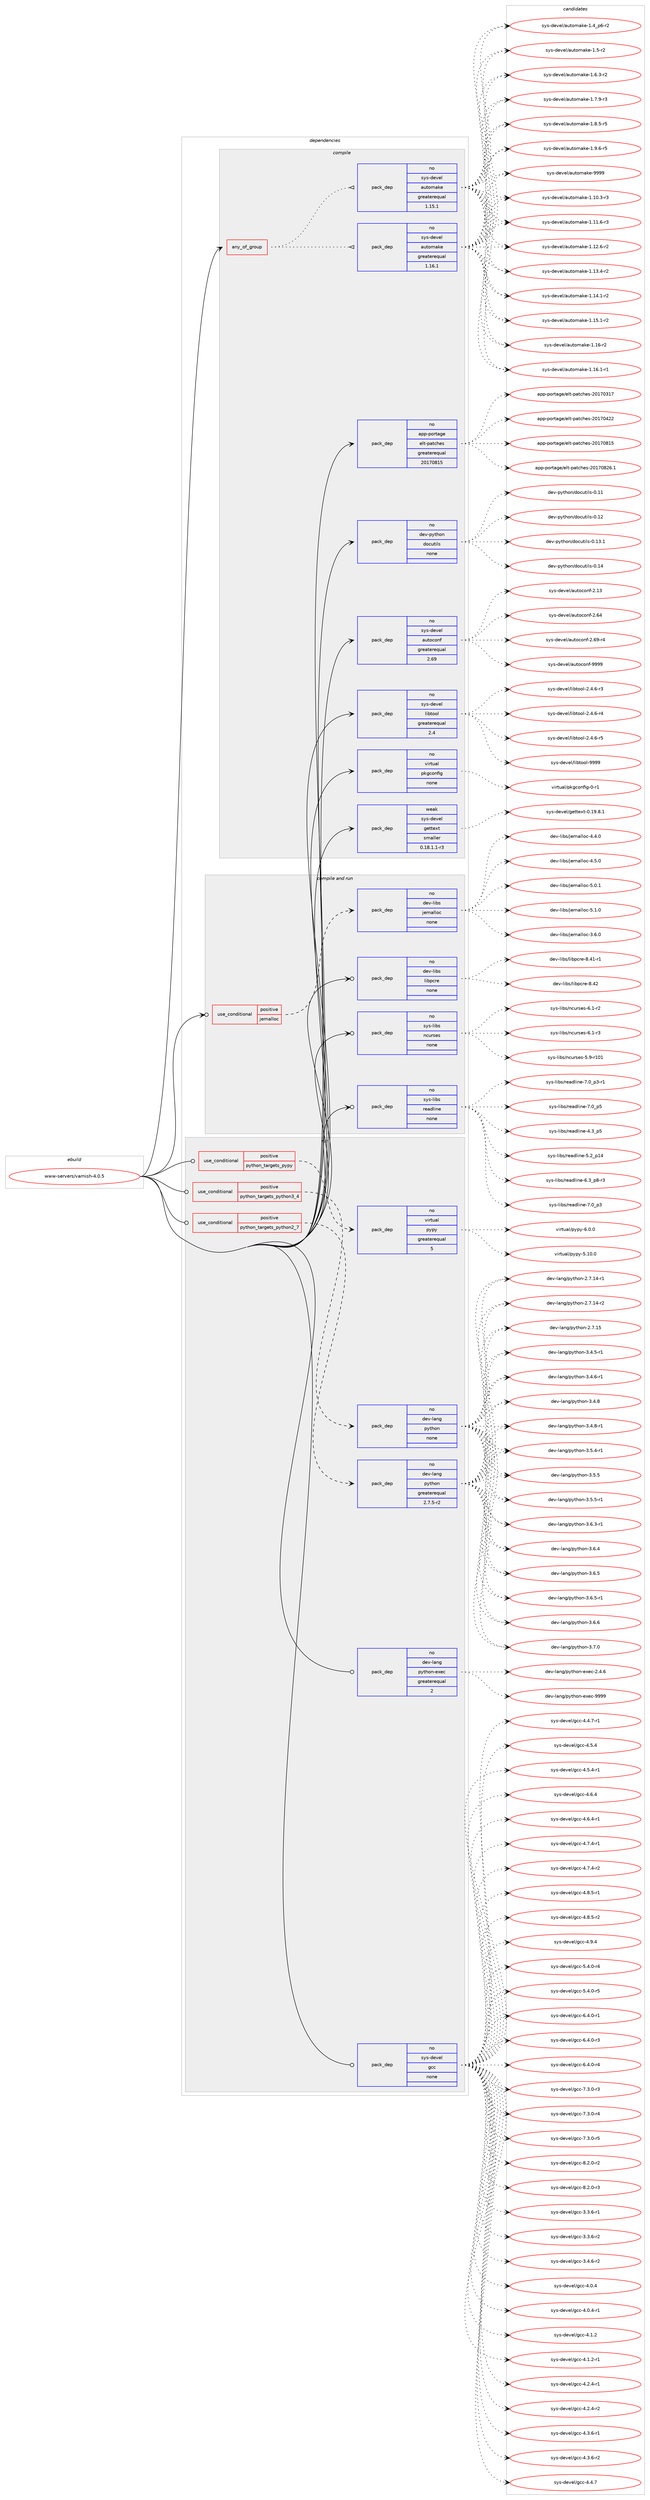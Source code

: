 digraph prolog {

# *************
# Graph options
# *************

newrank=true;
concentrate=true;
compound=true;
graph [rankdir=LR,fontname=Helvetica,fontsize=10,ranksep=1.5];#, ranksep=2.5, nodesep=0.2];
edge  [arrowhead=vee];
node  [fontname=Helvetica,fontsize=10];

# **********
# The ebuild
# **********

subgraph cluster_leftcol {
color=gray;
rank=same;
label=<<i>ebuild</i>>;
id [label="www-servers/varnish-4.0.5", color=red, width=4, href="../www-servers/varnish-4.0.5.svg"];
}

# ****************
# The dependencies
# ****************

subgraph cluster_midcol {
color=gray;
label=<<i>dependencies</i>>;
subgraph cluster_compile {
fillcolor="#eeeeee";
style=filled;
label=<<i>compile</i>>;
subgraph any257 {
dependency13665 [label=<<TABLE BORDER="0" CELLBORDER="1" CELLSPACING="0" CELLPADDING="4"><TR><TD CELLPADDING="10">any_of_group</TD></TR></TABLE>>, shape=none, color=red];subgraph pack10305 {
dependency13666 [label=<<TABLE BORDER="0" CELLBORDER="1" CELLSPACING="0" CELLPADDING="4" WIDTH="220"><TR><TD ROWSPAN="6" CELLPADDING="30">pack_dep</TD></TR><TR><TD WIDTH="110">no</TD></TR><TR><TD>sys-devel</TD></TR><TR><TD>automake</TD></TR><TR><TD>greaterequal</TD></TR><TR><TD>1.16.1</TD></TR></TABLE>>, shape=none, color=blue];
}
dependency13665:e -> dependency13666:w [weight=20,style="dotted",arrowhead="oinv"];
subgraph pack10306 {
dependency13667 [label=<<TABLE BORDER="0" CELLBORDER="1" CELLSPACING="0" CELLPADDING="4" WIDTH="220"><TR><TD ROWSPAN="6" CELLPADDING="30">pack_dep</TD></TR><TR><TD WIDTH="110">no</TD></TR><TR><TD>sys-devel</TD></TR><TR><TD>automake</TD></TR><TR><TD>greaterequal</TD></TR><TR><TD>1.15.1</TD></TR></TABLE>>, shape=none, color=blue];
}
dependency13665:e -> dependency13667:w [weight=20,style="dotted",arrowhead="oinv"];
}
id:e -> dependency13665:w [weight=20,style="solid",arrowhead="vee"];
subgraph pack10307 {
dependency13668 [label=<<TABLE BORDER="0" CELLBORDER="1" CELLSPACING="0" CELLPADDING="4" WIDTH="220"><TR><TD ROWSPAN="6" CELLPADDING="30">pack_dep</TD></TR><TR><TD WIDTH="110">no</TD></TR><TR><TD>app-portage</TD></TR><TR><TD>elt-patches</TD></TR><TR><TD>greaterequal</TD></TR><TR><TD>20170815</TD></TR></TABLE>>, shape=none, color=blue];
}
id:e -> dependency13668:w [weight=20,style="solid",arrowhead="vee"];
subgraph pack10308 {
dependency13669 [label=<<TABLE BORDER="0" CELLBORDER="1" CELLSPACING="0" CELLPADDING="4" WIDTH="220"><TR><TD ROWSPAN="6" CELLPADDING="30">pack_dep</TD></TR><TR><TD WIDTH="110">no</TD></TR><TR><TD>dev-python</TD></TR><TR><TD>docutils</TD></TR><TR><TD>none</TD></TR><TR><TD></TD></TR></TABLE>>, shape=none, color=blue];
}
id:e -> dependency13669:w [weight=20,style="solid",arrowhead="vee"];
subgraph pack10309 {
dependency13670 [label=<<TABLE BORDER="0" CELLBORDER="1" CELLSPACING="0" CELLPADDING="4" WIDTH="220"><TR><TD ROWSPAN="6" CELLPADDING="30">pack_dep</TD></TR><TR><TD WIDTH="110">no</TD></TR><TR><TD>sys-devel</TD></TR><TR><TD>autoconf</TD></TR><TR><TD>greaterequal</TD></TR><TR><TD>2.69</TD></TR></TABLE>>, shape=none, color=blue];
}
id:e -> dependency13670:w [weight=20,style="solid",arrowhead="vee"];
subgraph pack10310 {
dependency13671 [label=<<TABLE BORDER="0" CELLBORDER="1" CELLSPACING="0" CELLPADDING="4" WIDTH="220"><TR><TD ROWSPAN="6" CELLPADDING="30">pack_dep</TD></TR><TR><TD WIDTH="110">no</TD></TR><TR><TD>sys-devel</TD></TR><TR><TD>libtool</TD></TR><TR><TD>greaterequal</TD></TR><TR><TD>2.4</TD></TR></TABLE>>, shape=none, color=blue];
}
id:e -> dependency13671:w [weight=20,style="solid",arrowhead="vee"];
subgraph pack10311 {
dependency13672 [label=<<TABLE BORDER="0" CELLBORDER="1" CELLSPACING="0" CELLPADDING="4" WIDTH="220"><TR><TD ROWSPAN="6" CELLPADDING="30">pack_dep</TD></TR><TR><TD WIDTH="110">no</TD></TR><TR><TD>virtual</TD></TR><TR><TD>pkgconfig</TD></TR><TR><TD>none</TD></TR><TR><TD></TD></TR></TABLE>>, shape=none, color=blue];
}
id:e -> dependency13672:w [weight=20,style="solid",arrowhead="vee"];
subgraph pack10312 {
dependency13673 [label=<<TABLE BORDER="0" CELLBORDER="1" CELLSPACING="0" CELLPADDING="4" WIDTH="220"><TR><TD ROWSPAN="6" CELLPADDING="30">pack_dep</TD></TR><TR><TD WIDTH="110">weak</TD></TR><TR><TD>sys-devel</TD></TR><TR><TD>gettext</TD></TR><TR><TD>smaller</TD></TR><TR><TD>0.18.1.1-r3</TD></TR></TABLE>>, shape=none, color=blue];
}
id:e -> dependency13673:w [weight=20,style="solid",arrowhead="vee"];
}
subgraph cluster_compileandrun {
fillcolor="#eeeeee";
style=filled;
label=<<i>compile and run</i>>;
subgraph cond3094 {
dependency13674 [label=<<TABLE BORDER="0" CELLBORDER="1" CELLSPACING="0" CELLPADDING="4"><TR><TD ROWSPAN="3" CELLPADDING="10">use_conditional</TD></TR><TR><TD>positive</TD></TR><TR><TD>jemalloc</TD></TR></TABLE>>, shape=none, color=red];
subgraph pack10313 {
dependency13675 [label=<<TABLE BORDER="0" CELLBORDER="1" CELLSPACING="0" CELLPADDING="4" WIDTH="220"><TR><TD ROWSPAN="6" CELLPADDING="30">pack_dep</TD></TR><TR><TD WIDTH="110">no</TD></TR><TR><TD>dev-libs</TD></TR><TR><TD>jemalloc</TD></TR><TR><TD>none</TD></TR><TR><TD></TD></TR></TABLE>>, shape=none, color=blue];
}
dependency13674:e -> dependency13675:w [weight=20,style="dashed",arrowhead="vee"];
}
id:e -> dependency13674:w [weight=20,style="solid",arrowhead="odotvee"];
subgraph pack10314 {
dependency13676 [label=<<TABLE BORDER="0" CELLBORDER="1" CELLSPACING="0" CELLPADDING="4" WIDTH="220"><TR><TD ROWSPAN="6" CELLPADDING="30">pack_dep</TD></TR><TR><TD WIDTH="110">no</TD></TR><TR><TD>dev-libs</TD></TR><TR><TD>libpcre</TD></TR><TR><TD>none</TD></TR><TR><TD></TD></TR></TABLE>>, shape=none, color=blue];
}
id:e -> dependency13676:w [weight=20,style="solid",arrowhead="odotvee"];
subgraph pack10315 {
dependency13677 [label=<<TABLE BORDER="0" CELLBORDER="1" CELLSPACING="0" CELLPADDING="4" WIDTH="220"><TR><TD ROWSPAN="6" CELLPADDING="30">pack_dep</TD></TR><TR><TD WIDTH="110">no</TD></TR><TR><TD>sys-libs</TD></TR><TR><TD>ncurses</TD></TR><TR><TD>none</TD></TR><TR><TD></TD></TR></TABLE>>, shape=none, color=blue];
}
id:e -> dependency13677:w [weight=20,style="solid",arrowhead="odotvee"];
subgraph pack10316 {
dependency13678 [label=<<TABLE BORDER="0" CELLBORDER="1" CELLSPACING="0" CELLPADDING="4" WIDTH="220"><TR><TD ROWSPAN="6" CELLPADDING="30">pack_dep</TD></TR><TR><TD WIDTH="110">no</TD></TR><TR><TD>sys-libs</TD></TR><TR><TD>readline</TD></TR><TR><TD>none</TD></TR><TR><TD></TD></TR></TABLE>>, shape=none, color=blue];
}
id:e -> dependency13678:w [weight=20,style="solid",arrowhead="odotvee"];
}
subgraph cluster_run {
fillcolor="#eeeeee";
style=filled;
label=<<i>run</i>>;
subgraph cond3095 {
dependency13679 [label=<<TABLE BORDER="0" CELLBORDER="1" CELLSPACING="0" CELLPADDING="4"><TR><TD ROWSPAN="3" CELLPADDING="10">use_conditional</TD></TR><TR><TD>positive</TD></TR><TR><TD>python_targets_pypy</TD></TR></TABLE>>, shape=none, color=red];
subgraph pack10317 {
dependency13680 [label=<<TABLE BORDER="0" CELLBORDER="1" CELLSPACING="0" CELLPADDING="4" WIDTH="220"><TR><TD ROWSPAN="6" CELLPADDING="30">pack_dep</TD></TR><TR><TD WIDTH="110">no</TD></TR><TR><TD>virtual</TD></TR><TR><TD>pypy</TD></TR><TR><TD>greaterequal</TD></TR><TR><TD>5</TD></TR></TABLE>>, shape=none, color=blue];
}
dependency13679:e -> dependency13680:w [weight=20,style="dashed",arrowhead="vee"];
}
id:e -> dependency13679:w [weight=20,style="solid",arrowhead="odot"];
subgraph cond3096 {
dependency13681 [label=<<TABLE BORDER="0" CELLBORDER="1" CELLSPACING="0" CELLPADDING="4"><TR><TD ROWSPAN="3" CELLPADDING="10">use_conditional</TD></TR><TR><TD>positive</TD></TR><TR><TD>python_targets_python2_7</TD></TR></TABLE>>, shape=none, color=red];
subgraph pack10318 {
dependency13682 [label=<<TABLE BORDER="0" CELLBORDER="1" CELLSPACING="0" CELLPADDING="4" WIDTH="220"><TR><TD ROWSPAN="6" CELLPADDING="30">pack_dep</TD></TR><TR><TD WIDTH="110">no</TD></TR><TR><TD>dev-lang</TD></TR><TR><TD>python</TD></TR><TR><TD>greaterequal</TD></TR><TR><TD>2.7.5-r2</TD></TR></TABLE>>, shape=none, color=blue];
}
dependency13681:e -> dependency13682:w [weight=20,style="dashed",arrowhead="vee"];
}
id:e -> dependency13681:w [weight=20,style="solid",arrowhead="odot"];
subgraph cond3097 {
dependency13683 [label=<<TABLE BORDER="0" CELLBORDER="1" CELLSPACING="0" CELLPADDING="4"><TR><TD ROWSPAN="3" CELLPADDING="10">use_conditional</TD></TR><TR><TD>positive</TD></TR><TR><TD>python_targets_python3_4</TD></TR></TABLE>>, shape=none, color=red];
subgraph pack10319 {
dependency13684 [label=<<TABLE BORDER="0" CELLBORDER="1" CELLSPACING="0" CELLPADDING="4" WIDTH="220"><TR><TD ROWSPAN="6" CELLPADDING="30">pack_dep</TD></TR><TR><TD WIDTH="110">no</TD></TR><TR><TD>dev-lang</TD></TR><TR><TD>python</TD></TR><TR><TD>none</TD></TR><TR><TD></TD></TR></TABLE>>, shape=none, color=blue];
}
dependency13683:e -> dependency13684:w [weight=20,style="dashed",arrowhead="vee"];
}
id:e -> dependency13683:w [weight=20,style="solid",arrowhead="odot"];
subgraph pack10320 {
dependency13685 [label=<<TABLE BORDER="0" CELLBORDER="1" CELLSPACING="0" CELLPADDING="4" WIDTH="220"><TR><TD ROWSPAN="6" CELLPADDING="30">pack_dep</TD></TR><TR><TD WIDTH="110">no</TD></TR><TR><TD>dev-lang</TD></TR><TR><TD>python-exec</TD></TR><TR><TD>greaterequal</TD></TR><TR><TD>2</TD></TR></TABLE>>, shape=none, color=blue];
}
id:e -> dependency13685:w [weight=20,style="solid",arrowhead="odot"];
subgraph pack10321 {
dependency13686 [label=<<TABLE BORDER="0" CELLBORDER="1" CELLSPACING="0" CELLPADDING="4" WIDTH="220"><TR><TD ROWSPAN="6" CELLPADDING="30">pack_dep</TD></TR><TR><TD WIDTH="110">no</TD></TR><TR><TD>sys-devel</TD></TR><TR><TD>gcc</TD></TR><TR><TD>none</TD></TR><TR><TD></TD></TR></TABLE>>, shape=none, color=blue];
}
id:e -> dependency13686:w [weight=20,style="solid",arrowhead="odot"];
}
}

# **************
# The candidates
# **************

subgraph cluster_choices {
rank=same;
color=gray;
label=<<i>candidates</i>>;

subgraph choice10305 {
color=black;
nodesep=1;
choice11512111545100101118101108479711711611110997107101454946494846514511451 [label="sys-devel/automake-1.10.3-r3", color=red, width=4,href="../sys-devel/automake-1.10.3-r3.svg"];
choice11512111545100101118101108479711711611110997107101454946494946544511451 [label="sys-devel/automake-1.11.6-r3", color=red, width=4,href="../sys-devel/automake-1.11.6-r3.svg"];
choice11512111545100101118101108479711711611110997107101454946495046544511450 [label="sys-devel/automake-1.12.6-r2", color=red, width=4,href="../sys-devel/automake-1.12.6-r2.svg"];
choice11512111545100101118101108479711711611110997107101454946495146524511450 [label="sys-devel/automake-1.13.4-r2", color=red, width=4,href="../sys-devel/automake-1.13.4-r2.svg"];
choice11512111545100101118101108479711711611110997107101454946495246494511450 [label="sys-devel/automake-1.14.1-r2", color=red, width=4,href="../sys-devel/automake-1.14.1-r2.svg"];
choice11512111545100101118101108479711711611110997107101454946495346494511450 [label="sys-devel/automake-1.15.1-r2", color=red, width=4,href="../sys-devel/automake-1.15.1-r2.svg"];
choice1151211154510010111810110847971171161111099710710145494649544511450 [label="sys-devel/automake-1.16-r2", color=red, width=4,href="../sys-devel/automake-1.16-r2.svg"];
choice11512111545100101118101108479711711611110997107101454946495446494511449 [label="sys-devel/automake-1.16.1-r1", color=red, width=4,href="../sys-devel/automake-1.16.1-r1.svg"];
choice115121115451001011181011084797117116111109971071014549465295112544511450 [label="sys-devel/automake-1.4_p6-r2", color=red, width=4,href="../sys-devel/automake-1.4_p6-r2.svg"];
choice11512111545100101118101108479711711611110997107101454946534511450 [label="sys-devel/automake-1.5-r2", color=red, width=4,href="../sys-devel/automake-1.5-r2.svg"];
choice115121115451001011181011084797117116111109971071014549465446514511450 [label="sys-devel/automake-1.6.3-r2", color=red, width=4,href="../sys-devel/automake-1.6.3-r2.svg"];
choice115121115451001011181011084797117116111109971071014549465546574511451 [label="sys-devel/automake-1.7.9-r3", color=red, width=4,href="../sys-devel/automake-1.7.9-r3.svg"];
choice115121115451001011181011084797117116111109971071014549465646534511453 [label="sys-devel/automake-1.8.5-r5", color=red, width=4,href="../sys-devel/automake-1.8.5-r5.svg"];
choice115121115451001011181011084797117116111109971071014549465746544511453 [label="sys-devel/automake-1.9.6-r5", color=red, width=4,href="../sys-devel/automake-1.9.6-r5.svg"];
choice115121115451001011181011084797117116111109971071014557575757 [label="sys-devel/automake-9999", color=red, width=4,href="../sys-devel/automake-9999.svg"];
dependency13666:e -> choice11512111545100101118101108479711711611110997107101454946494846514511451:w [style=dotted,weight="100"];
dependency13666:e -> choice11512111545100101118101108479711711611110997107101454946494946544511451:w [style=dotted,weight="100"];
dependency13666:e -> choice11512111545100101118101108479711711611110997107101454946495046544511450:w [style=dotted,weight="100"];
dependency13666:e -> choice11512111545100101118101108479711711611110997107101454946495146524511450:w [style=dotted,weight="100"];
dependency13666:e -> choice11512111545100101118101108479711711611110997107101454946495246494511450:w [style=dotted,weight="100"];
dependency13666:e -> choice11512111545100101118101108479711711611110997107101454946495346494511450:w [style=dotted,weight="100"];
dependency13666:e -> choice1151211154510010111810110847971171161111099710710145494649544511450:w [style=dotted,weight="100"];
dependency13666:e -> choice11512111545100101118101108479711711611110997107101454946495446494511449:w [style=dotted,weight="100"];
dependency13666:e -> choice115121115451001011181011084797117116111109971071014549465295112544511450:w [style=dotted,weight="100"];
dependency13666:e -> choice11512111545100101118101108479711711611110997107101454946534511450:w [style=dotted,weight="100"];
dependency13666:e -> choice115121115451001011181011084797117116111109971071014549465446514511450:w [style=dotted,weight="100"];
dependency13666:e -> choice115121115451001011181011084797117116111109971071014549465546574511451:w [style=dotted,weight="100"];
dependency13666:e -> choice115121115451001011181011084797117116111109971071014549465646534511453:w [style=dotted,weight="100"];
dependency13666:e -> choice115121115451001011181011084797117116111109971071014549465746544511453:w [style=dotted,weight="100"];
dependency13666:e -> choice115121115451001011181011084797117116111109971071014557575757:w [style=dotted,weight="100"];
}
subgraph choice10306 {
color=black;
nodesep=1;
choice11512111545100101118101108479711711611110997107101454946494846514511451 [label="sys-devel/automake-1.10.3-r3", color=red, width=4,href="../sys-devel/automake-1.10.3-r3.svg"];
choice11512111545100101118101108479711711611110997107101454946494946544511451 [label="sys-devel/automake-1.11.6-r3", color=red, width=4,href="../sys-devel/automake-1.11.6-r3.svg"];
choice11512111545100101118101108479711711611110997107101454946495046544511450 [label="sys-devel/automake-1.12.6-r2", color=red, width=4,href="../sys-devel/automake-1.12.6-r2.svg"];
choice11512111545100101118101108479711711611110997107101454946495146524511450 [label="sys-devel/automake-1.13.4-r2", color=red, width=4,href="../sys-devel/automake-1.13.4-r2.svg"];
choice11512111545100101118101108479711711611110997107101454946495246494511450 [label="sys-devel/automake-1.14.1-r2", color=red, width=4,href="../sys-devel/automake-1.14.1-r2.svg"];
choice11512111545100101118101108479711711611110997107101454946495346494511450 [label="sys-devel/automake-1.15.1-r2", color=red, width=4,href="../sys-devel/automake-1.15.1-r2.svg"];
choice1151211154510010111810110847971171161111099710710145494649544511450 [label="sys-devel/automake-1.16-r2", color=red, width=4,href="../sys-devel/automake-1.16-r2.svg"];
choice11512111545100101118101108479711711611110997107101454946495446494511449 [label="sys-devel/automake-1.16.1-r1", color=red, width=4,href="../sys-devel/automake-1.16.1-r1.svg"];
choice115121115451001011181011084797117116111109971071014549465295112544511450 [label="sys-devel/automake-1.4_p6-r2", color=red, width=4,href="../sys-devel/automake-1.4_p6-r2.svg"];
choice11512111545100101118101108479711711611110997107101454946534511450 [label="sys-devel/automake-1.5-r2", color=red, width=4,href="../sys-devel/automake-1.5-r2.svg"];
choice115121115451001011181011084797117116111109971071014549465446514511450 [label="sys-devel/automake-1.6.3-r2", color=red, width=4,href="../sys-devel/automake-1.6.3-r2.svg"];
choice115121115451001011181011084797117116111109971071014549465546574511451 [label="sys-devel/automake-1.7.9-r3", color=red, width=4,href="../sys-devel/automake-1.7.9-r3.svg"];
choice115121115451001011181011084797117116111109971071014549465646534511453 [label="sys-devel/automake-1.8.5-r5", color=red, width=4,href="../sys-devel/automake-1.8.5-r5.svg"];
choice115121115451001011181011084797117116111109971071014549465746544511453 [label="sys-devel/automake-1.9.6-r5", color=red, width=4,href="../sys-devel/automake-1.9.6-r5.svg"];
choice115121115451001011181011084797117116111109971071014557575757 [label="sys-devel/automake-9999", color=red, width=4,href="../sys-devel/automake-9999.svg"];
dependency13667:e -> choice11512111545100101118101108479711711611110997107101454946494846514511451:w [style=dotted,weight="100"];
dependency13667:e -> choice11512111545100101118101108479711711611110997107101454946494946544511451:w [style=dotted,weight="100"];
dependency13667:e -> choice11512111545100101118101108479711711611110997107101454946495046544511450:w [style=dotted,weight="100"];
dependency13667:e -> choice11512111545100101118101108479711711611110997107101454946495146524511450:w [style=dotted,weight="100"];
dependency13667:e -> choice11512111545100101118101108479711711611110997107101454946495246494511450:w [style=dotted,weight="100"];
dependency13667:e -> choice11512111545100101118101108479711711611110997107101454946495346494511450:w [style=dotted,weight="100"];
dependency13667:e -> choice1151211154510010111810110847971171161111099710710145494649544511450:w [style=dotted,weight="100"];
dependency13667:e -> choice11512111545100101118101108479711711611110997107101454946495446494511449:w [style=dotted,weight="100"];
dependency13667:e -> choice115121115451001011181011084797117116111109971071014549465295112544511450:w [style=dotted,weight="100"];
dependency13667:e -> choice11512111545100101118101108479711711611110997107101454946534511450:w [style=dotted,weight="100"];
dependency13667:e -> choice115121115451001011181011084797117116111109971071014549465446514511450:w [style=dotted,weight="100"];
dependency13667:e -> choice115121115451001011181011084797117116111109971071014549465546574511451:w [style=dotted,weight="100"];
dependency13667:e -> choice115121115451001011181011084797117116111109971071014549465646534511453:w [style=dotted,weight="100"];
dependency13667:e -> choice115121115451001011181011084797117116111109971071014549465746544511453:w [style=dotted,weight="100"];
dependency13667:e -> choice115121115451001011181011084797117116111109971071014557575757:w [style=dotted,weight="100"];
}
subgraph choice10307 {
color=black;
nodesep=1;
choice97112112451121111141169710310147101108116451129711699104101115455048495548514955 [label="app-portage/elt-patches-20170317", color=red, width=4,href="../app-portage/elt-patches-20170317.svg"];
choice97112112451121111141169710310147101108116451129711699104101115455048495548525050 [label="app-portage/elt-patches-20170422", color=red, width=4,href="../app-portage/elt-patches-20170422.svg"];
choice97112112451121111141169710310147101108116451129711699104101115455048495548564953 [label="app-portage/elt-patches-20170815", color=red, width=4,href="../app-portage/elt-patches-20170815.svg"];
choice971121124511211111411697103101471011081164511297116991041011154550484955485650544649 [label="app-portage/elt-patches-20170826.1", color=red, width=4,href="../app-portage/elt-patches-20170826.1.svg"];
dependency13668:e -> choice97112112451121111141169710310147101108116451129711699104101115455048495548514955:w [style=dotted,weight="100"];
dependency13668:e -> choice97112112451121111141169710310147101108116451129711699104101115455048495548525050:w [style=dotted,weight="100"];
dependency13668:e -> choice97112112451121111141169710310147101108116451129711699104101115455048495548564953:w [style=dotted,weight="100"];
dependency13668:e -> choice971121124511211111411697103101471011081164511297116991041011154550484955485650544649:w [style=dotted,weight="100"];
}
subgraph choice10308 {
color=black;
nodesep=1;
choice1001011184511212111610411111047100111991171161051081154548464949 [label="dev-python/docutils-0.11", color=red, width=4,href="../dev-python/docutils-0.11.svg"];
choice1001011184511212111610411111047100111991171161051081154548464950 [label="dev-python/docutils-0.12", color=red, width=4,href="../dev-python/docutils-0.12.svg"];
choice10010111845112121116104111110471001119911711610510811545484649514649 [label="dev-python/docutils-0.13.1", color=red, width=4,href="../dev-python/docutils-0.13.1.svg"];
choice1001011184511212111610411111047100111991171161051081154548464952 [label="dev-python/docutils-0.14", color=red, width=4,href="../dev-python/docutils-0.14.svg"];
dependency13669:e -> choice1001011184511212111610411111047100111991171161051081154548464949:w [style=dotted,weight="100"];
dependency13669:e -> choice1001011184511212111610411111047100111991171161051081154548464950:w [style=dotted,weight="100"];
dependency13669:e -> choice10010111845112121116104111110471001119911711610510811545484649514649:w [style=dotted,weight="100"];
dependency13669:e -> choice1001011184511212111610411111047100111991171161051081154548464952:w [style=dotted,weight="100"];
}
subgraph choice10309 {
color=black;
nodesep=1;
choice115121115451001011181011084797117116111991111101024550464951 [label="sys-devel/autoconf-2.13", color=red, width=4,href="../sys-devel/autoconf-2.13.svg"];
choice115121115451001011181011084797117116111991111101024550465452 [label="sys-devel/autoconf-2.64", color=red, width=4,href="../sys-devel/autoconf-2.64.svg"];
choice1151211154510010111810110847971171161119911111010245504654574511452 [label="sys-devel/autoconf-2.69-r4", color=red, width=4,href="../sys-devel/autoconf-2.69-r4.svg"];
choice115121115451001011181011084797117116111991111101024557575757 [label="sys-devel/autoconf-9999", color=red, width=4,href="../sys-devel/autoconf-9999.svg"];
dependency13670:e -> choice115121115451001011181011084797117116111991111101024550464951:w [style=dotted,weight="100"];
dependency13670:e -> choice115121115451001011181011084797117116111991111101024550465452:w [style=dotted,weight="100"];
dependency13670:e -> choice1151211154510010111810110847971171161119911111010245504654574511452:w [style=dotted,weight="100"];
dependency13670:e -> choice115121115451001011181011084797117116111991111101024557575757:w [style=dotted,weight="100"];
}
subgraph choice10310 {
color=black;
nodesep=1;
choice1151211154510010111810110847108105981161111111084550465246544511451 [label="sys-devel/libtool-2.4.6-r3", color=red, width=4,href="../sys-devel/libtool-2.4.6-r3.svg"];
choice1151211154510010111810110847108105981161111111084550465246544511452 [label="sys-devel/libtool-2.4.6-r4", color=red, width=4,href="../sys-devel/libtool-2.4.6-r4.svg"];
choice1151211154510010111810110847108105981161111111084550465246544511453 [label="sys-devel/libtool-2.4.6-r5", color=red, width=4,href="../sys-devel/libtool-2.4.6-r5.svg"];
choice1151211154510010111810110847108105981161111111084557575757 [label="sys-devel/libtool-9999", color=red, width=4,href="../sys-devel/libtool-9999.svg"];
dependency13671:e -> choice1151211154510010111810110847108105981161111111084550465246544511451:w [style=dotted,weight="100"];
dependency13671:e -> choice1151211154510010111810110847108105981161111111084550465246544511452:w [style=dotted,weight="100"];
dependency13671:e -> choice1151211154510010111810110847108105981161111111084550465246544511453:w [style=dotted,weight="100"];
dependency13671:e -> choice1151211154510010111810110847108105981161111111084557575757:w [style=dotted,weight="100"];
}
subgraph choice10311 {
color=black;
nodesep=1;
choice11810511411611797108471121071039911111010210510345484511449 [label="virtual/pkgconfig-0-r1", color=red, width=4,href="../virtual/pkgconfig-0-r1.svg"];
dependency13672:e -> choice11810511411611797108471121071039911111010210510345484511449:w [style=dotted,weight="100"];
}
subgraph choice10312 {
color=black;
nodesep=1;
choice1151211154510010111810110847103101116116101120116454846495746564649 [label="sys-devel/gettext-0.19.8.1", color=red, width=4,href="../sys-devel/gettext-0.19.8.1.svg"];
dependency13673:e -> choice1151211154510010111810110847103101116116101120116454846495746564649:w [style=dotted,weight="100"];
}
subgraph choice10313 {
color=black;
nodesep=1;
choice1001011184510810598115471061011099710810811199455146544648 [label="dev-libs/jemalloc-3.6.0", color=red, width=4,href="../dev-libs/jemalloc-3.6.0.svg"];
choice1001011184510810598115471061011099710810811199455246524648 [label="dev-libs/jemalloc-4.4.0", color=red, width=4,href="../dev-libs/jemalloc-4.4.0.svg"];
choice1001011184510810598115471061011099710810811199455246534648 [label="dev-libs/jemalloc-4.5.0", color=red, width=4,href="../dev-libs/jemalloc-4.5.0.svg"];
choice1001011184510810598115471061011099710810811199455346484649 [label="dev-libs/jemalloc-5.0.1", color=red, width=4,href="../dev-libs/jemalloc-5.0.1.svg"];
choice1001011184510810598115471061011099710810811199455346494648 [label="dev-libs/jemalloc-5.1.0", color=red, width=4,href="../dev-libs/jemalloc-5.1.0.svg"];
dependency13675:e -> choice1001011184510810598115471061011099710810811199455146544648:w [style=dotted,weight="100"];
dependency13675:e -> choice1001011184510810598115471061011099710810811199455246524648:w [style=dotted,weight="100"];
dependency13675:e -> choice1001011184510810598115471061011099710810811199455246534648:w [style=dotted,weight="100"];
dependency13675:e -> choice1001011184510810598115471061011099710810811199455346484649:w [style=dotted,weight="100"];
dependency13675:e -> choice1001011184510810598115471061011099710810811199455346494648:w [style=dotted,weight="100"];
}
subgraph choice10314 {
color=black;
nodesep=1;
choice100101118451081059811547108105981129911410145564652494511449 [label="dev-libs/libpcre-8.41-r1", color=red, width=4,href="../dev-libs/libpcre-8.41-r1.svg"];
choice10010111845108105981154710810598112991141014556465250 [label="dev-libs/libpcre-8.42", color=red, width=4,href="../dev-libs/libpcre-8.42.svg"];
dependency13676:e -> choice100101118451081059811547108105981129911410145564652494511449:w [style=dotted,weight="100"];
dependency13676:e -> choice10010111845108105981154710810598112991141014556465250:w [style=dotted,weight="100"];
}
subgraph choice10315 {
color=black;
nodesep=1;
choice115121115451081059811547110991171141151011154553465745114494849 [label="sys-libs/ncurses-5.9-r101", color=red, width=4,href="../sys-libs/ncurses-5.9-r101.svg"];
choice11512111545108105981154711099117114115101115455446494511450 [label="sys-libs/ncurses-6.1-r2", color=red, width=4,href="../sys-libs/ncurses-6.1-r2.svg"];
choice11512111545108105981154711099117114115101115455446494511451 [label="sys-libs/ncurses-6.1-r3", color=red, width=4,href="../sys-libs/ncurses-6.1-r3.svg"];
dependency13677:e -> choice115121115451081059811547110991171141151011154553465745114494849:w [style=dotted,weight="100"];
dependency13677:e -> choice11512111545108105981154711099117114115101115455446494511450:w [style=dotted,weight="100"];
dependency13677:e -> choice11512111545108105981154711099117114115101115455446494511451:w [style=dotted,weight="100"];
}
subgraph choice10316 {
color=black;
nodesep=1;
choice11512111545108105981154711410197100108105110101455246519511253 [label="sys-libs/readline-4.3_p5", color=red, width=4,href="../sys-libs/readline-4.3_p5.svg"];
choice1151211154510810598115471141019710010810511010145534650951124952 [label="sys-libs/readline-5.2_p14", color=red, width=4,href="../sys-libs/readline-5.2_p14.svg"];
choice115121115451081059811547114101971001081051101014554465195112564511451 [label="sys-libs/readline-6.3_p8-r3", color=red, width=4,href="../sys-libs/readline-6.3_p8-r3.svg"];
choice11512111545108105981154711410197100108105110101455546489511251 [label="sys-libs/readline-7.0_p3", color=red, width=4,href="../sys-libs/readline-7.0_p3.svg"];
choice115121115451081059811547114101971001081051101014555464895112514511449 [label="sys-libs/readline-7.0_p3-r1", color=red, width=4,href="../sys-libs/readline-7.0_p3-r1.svg"];
choice11512111545108105981154711410197100108105110101455546489511253 [label="sys-libs/readline-7.0_p5", color=red, width=4,href="../sys-libs/readline-7.0_p5.svg"];
dependency13678:e -> choice11512111545108105981154711410197100108105110101455246519511253:w [style=dotted,weight="100"];
dependency13678:e -> choice1151211154510810598115471141019710010810511010145534650951124952:w [style=dotted,weight="100"];
dependency13678:e -> choice115121115451081059811547114101971001081051101014554465195112564511451:w [style=dotted,weight="100"];
dependency13678:e -> choice11512111545108105981154711410197100108105110101455546489511251:w [style=dotted,weight="100"];
dependency13678:e -> choice115121115451081059811547114101971001081051101014555464895112514511449:w [style=dotted,weight="100"];
dependency13678:e -> choice11512111545108105981154711410197100108105110101455546489511253:w [style=dotted,weight="100"];
}
subgraph choice10317 {
color=black;
nodesep=1;
choice118105114116117971084711212111212145534649484648 [label="virtual/pypy-5.10.0", color=red, width=4,href="../virtual/pypy-5.10.0.svg"];
choice1181051141161179710847112121112121455446484648 [label="virtual/pypy-6.0.0", color=red, width=4,href="../virtual/pypy-6.0.0.svg"];
dependency13680:e -> choice118105114116117971084711212111212145534649484648:w [style=dotted,weight="100"];
dependency13680:e -> choice1181051141161179710847112121112121455446484648:w [style=dotted,weight="100"];
}
subgraph choice10318 {
color=black;
nodesep=1;
choice100101118451089711010347112121116104111110455046554649524511449 [label="dev-lang/python-2.7.14-r1", color=red, width=4,href="../dev-lang/python-2.7.14-r1.svg"];
choice100101118451089711010347112121116104111110455046554649524511450 [label="dev-lang/python-2.7.14-r2", color=red, width=4,href="../dev-lang/python-2.7.14-r2.svg"];
choice10010111845108971101034711212111610411111045504655464953 [label="dev-lang/python-2.7.15", color=red, width=4,href="../dev-lang/python-2.7.15.svg"];
choice1001011184510897110103471121211161041111104551465246534511449 [label="dev-lang/python-3.4.5-r1", color=red, width=4,href="../dev-lang/python-3.4.5-r1.svg"];
choice1001011184510897110103471121211161041111104551465246544511449 [label="dev-lang/python-3.4.6-r1", color=red, width=4,href="../dev-lang/python-3.4.6-r1.svg"];
choice100101118451089711010347112121116104111110455146524656 [label="dev-lang/python-3.4.8", color=red, width=4,href="../dev-lang/python-3.4.8.svg"];
choice1001011184510897110103471121211161041111104551465246564511449 [label="dev-lang/python-3.4.8-r1", color=red, width=4,href="../dev-lang/python-3.4.8-r1.svg"];
choice1001011184510897110103471121211161041111104551465346524511449 [label="dev-lang/python-3.5.4-r1", color=red, width=4,href="../dev-lang/python-3.5.4-r1.svg"];
choice100101118451089711010347112121116104111110455146534653 [label="dev-lang/python-3.5.5", color=red, width=4,href="../dev-lang/python-3.5.5.svg"];
choice1001011184510897110103471121211161041111104551465346534511449 [label="dev-lang/python-3.5.5-r1", color=red, width=4,href="../dev-lang/python-3.5.5-r1.svg"];
choice1001011184510897110103471121211161041111104551465446514511449 [label="dev-lang/python-3.6.3-r1", color=red, width=4,href="../dev-lang/python-3.6.3-r1.svg"];
choice100101118451089711010347112121116104111110455146544652 [label="dev-lang/python-3.6.4", color=red, width=4,href="../dev-lang/python-3.6.4.svg"];
choice100101118451089711010347112121116104111110455146544653 [label="dev-lang/python-3.6.5", color=red, width=4,href="../dev-lang/python-3.6.5.svg"];
choice1001011184510897110103471121211161041111104551465446534511449 [label="dev-lang/python-3.6.5-r1", color=red, width=4,href="../dev-lang/python-3.6.5-r1.svg"];
choice100101118451089711010347112121116104111110455146544654 [label="dev-lang/python-3.6.6", color=red, width=4,href="../dev-lang/python-3.6.6.svg"];
choice100101118451089711010347112121116104111110455146554648 [label="dev-lang/python-3.7.0", color=red, width=4,href="../dev-lang/python-3.7.0.svg"];
dependency13682:e -> choice100101118451089711010347112121116104111110455046554649524511449:w [style=dotted,weight="100"];
dependency13682:e -> choice100101118451089711010347112121116104111110455046554649524511450:w [style=dotted,weight="100"];
dependency13682:e -> choice10010111845108971101034711212111610411111045504655464953:w [style=dotted,weight="100"];
dependency13682:e -> choice1001011184510897110103471121211161041111104551465246534511449:w [style=dotted,weight="100"];
dependency13682:e -> choice1001011184510897110103471121211161041111104551465246544511449:w [style=dotted,weight="100"];
dependency13682:e -> choice100101118451089711010347112121116104111110455146524656:w [style=dotted,weight="100"];
dependency13682:e -> choice1001011184510897110103471121211161041111104551465246564511449:w [style=dotted,weight="100"];
dependency13682:e -> choice1001011184510897110103471121211161041111104551465346524511449:w [style=dotted,weight="100"];
dependency13682:e -> choice100101118451089711010347112121116104111110455146534653:w [style=dotted,weight="100"];
dependency13682:e -> choice1001011184510897110103471121211161041111104551465346534511449:w [style=dotted,weight="100"];
dependency13682:e -> choice1001011184510897110103471121211161041111104551465446514511449:w [style=dotted,weight="100"];
dependency13682:e -> choice100101118451089711010347112121116104111110455146544652:w [style=dotted,weight="100"];
dependency13682:e -> choice100101118451089711010347112121116104111110455146544653:w [style=dotted,weight="100"];
dependency13682:e -> choice1001011184510897110103471121211161041111104551465446534511449:w [style=dotted,weight="100"];
dependency13682:e -> choice100101118451089711010347112121116104111110455146544654:w [style=dotted,weight="100"];
dependency13682:e -> choice100101118451089711010347112121116104111110455146554648:w [style=dotted,weight="100"];
}
subgraph choice10319 {
color=black;
nodesep=1;
choice100101118451089711010347112121116104111110455046554649524511449 [label="dev-lang/python-2.7.14-r1", color=red, width=4,href="../dev-lang/python-2.7.14-r1.svg"];
choice100101118451089711010347112121116104111110455046554649524511450 [label="dev-lang/python-2.7.14-r2", color=red, width=4,href="../dev-lang/python-2.7.14-r2.svg"];
choice10010111845108971101034711212111610411111045504655464953 [label="dev-lang/python-2.7.15", color=red, width=4,href="../dev-lang/python-2.7.15.svg"];
choice1001011184510897110103471121211161041111104551465246534511449 [label="dev-lang/python-3.4.5-r1", color=red, width=4,href="../dev-lang/python-3.4.5-r1.svg"];
choice1001011184510897110103471121211161041111104551465246544511449 [label="dev-lang/python-3.4.6-r1", color=red, width=4,href="../dev-lang/python-3.4.6-r1.svg"];
choice100101118451089711010347112121116104111110455146524656 [label="dev-lang/python-3.4.8", color=red, width=4,href="../dev-lang/python-3.4.8.svg"];
choice1001011184510897110103471121211161041111104551465246564511449 [label="dev-lang/python-3.4.8-r1", color=red, width=4,href="../dev-lang/python-3.4.8-r1.svg"];
choice1001011184510897110103471121211161041111104551465346524511449 [label="dev-lang/python-3.5.4-r1", color=red, width=4,href="../dev-lang/python-3.5.4-r1.svg"];
choice100101118451089711010347112121116104111110455146534653 [label="dev-lang/python-3.5.5", color=red, width=4,href="../dev-lang/python-3.5.5.svg"];
choice1001011184510897110103471121211161041111104551465346534511449 [label="dev-lang/python-3.5.5-r1", color=red, width=4,href="../dev-lang/python-3.5.5-r1.svg"];
choice1001011184510897110103471121211161041111104551465446514511449 [label="dev-lang/python-3.6.3-r1", color=red, width=4,href="../dev-lang/python-3.6.3-r1.svg"];
choice100101118451089711010347112121116104111110455146544652 [label="dev-lang/python-3.6.4", color=red, width=4,href="../dev-lang/python-3.6.4.svg"];
choice100101118451089711010347112121116104111110455146544653 [label="dev-lang/python-3.6.5", color=red, width=4,href="../dev-lang/python-3.6.5.svg"];
choice1001011184510897110103471121211161041111104551465446534511449 [label="dev-lang/python-3.6.5-r1", color=red, width=4,href="../dev-lang/python-3.6.5-r1.svg"];
choice100101118451089711010347112121116104111110455146544654 [label="dev-lang/python-3.6.6", color=red, width=4,href="../dev-lang/python-3.6.6.svg"];
choice100101118451089711010347112121116104111110455146554648 [label="dev-lang/python-3.7.0", color=red, width=4,href="../dev-lang/python-3.7.0.svg"];
dependency13684:e -> choice100101118451089711010347112121116104111110455046554649524511449:w [style=dotted,weight="100"];
dependency13684:e -> choice100101118451089711010347112121116104111110455046554649524511450:w [style=dotted,weight="100"];
dependency13684:e -> choice10010111845108971101034711212111610411111045504655464953:w [style=dotted,weight="100"];
dependency13684:e -> choice1001011184510897110103471121211161041111104551465246534511449:w [style=dotted,weight="100"];
dependency13684:e -> choice1001011184510897110103471121211161041111104551465246544511449:w [style=dotted,weight="100"];
dependency13684:e -> choice100101118451089711010347112121116104111110455146524656:w [style=dotted,weight="100"];
dependency13684:e -> choice1001011184510897110103471121211161041111104551465246564511449:w [style=dotted,weight="100"];
dependency13684:e -> choice1001011184510897110103471121211161041111104551465346524511449:w [style=dotted,weight="100"];
dependency13684:e -> choice100101118451089711010347112121116104111110455146534653:w [style=dotted,weight="100"];
dependency13684:e -> choice1001011184510897110103471121211161041111104551465346534511449:w [style=dotted,weight="100"];
dependency13684:e -> choice1001011184510897110103471121211161041111104551465446514511449:w [style=dotted,weight="100"];
dependency13684:e -> choice100101118451089711010347112121116104111110455146544652:w [style=dotted,weight="100"];
dependency13684:e -> choice100101118451089711010347112121116104111110455146544653:w [style=dotted,weight="100"];
dependency13684:e -> choice1001011184510897110103471121211161041111104551465446534511449:w [style=dotted,weight="100"];
dependency13684:e -> choice100101118451089711010347112121116104111110455146544654:w [style=dotted,weight="100"];
dependency13684:e -> choice100101118451089711010347112121116104111110455146554648:w [style=dotted,weight="100"];
}
subgraph choice10320 {
color=black;
nodesep=1;
choice1001011184510897110103471121211161041111104510112010199455046524654 [label="dev-lang/python-exec-2.4.6", color=red, width=4,href="../dev-lang/python-exec-2.4.6.svg"];
choice10010111845108971101034711212111610411111045101120101994557575757 [label="dev-lang/python-exec-9999", color=red, width=4,href="../dev-lang/python-exec-9999.svg"];
dependency13685:e -> choice1001011184510897110103471121211161041111104510112010199455046524654:w [style=dotted,weight="100"];
dependency13685:e -> choice10010111845108971101034711212111610411111045101120101994557575757:w [style=dotted,weight="100"];
}
subgraph choice10321 {
color=black;
nodesep=1;
choice115121115451001011181011084710399994551465146544511449 [label="sys-devel/gcc-3.3.6-r1", color=red, width=4,href="../sys-devel/gcc-3.3.6-r1.svg"];
choice115121115451001011181011084710399994551465146544511450 [label="sys-devel/gcc-3.3.6-r2", color=red, width=4,href="../sys-devel/gcc-3.3.6-r2.svg"];
choice115121115451001011181011084710399994551465246544511450 [label="sys-devel/gcc-3.4.6-r2", color=red, width=4,href="../sys-devel/gcc-3.4.6-r2.svg"];
choice11512111545100101118101108471039999455246484652 [label="sys-devel/gcc-4.0.4", color=red, width=4,href="../sys-devel/gcc-4.0.4.svg"];
choice115121115451001011181011084710399994552464846524511449 [label="sys-devel/gcc-4.0.4-r1", color=red, width=4,href="../sys-devel/gcc-4.0.4-r1.svg"];
choice11512111545100101118101108471039999455246494650 [label="sys-devel/gcc-4.1.2", color=red, width=4,href="../sys-devel/gcc-4.1.2.svg"];
choice115121115451001011181011084710399994552464946504511449 [label="sys-devel/gcc-4.1.2-r1", color=red, width=4,href="../sys-devel/gcc-4.1.2-r1.svg"];
choice115121115451001011181011084710399994552465046524511449 [label="sys-devel/gcc-4.2.4-r1", color=red, width=4,href="../sys-devel/gcc-4.2.4-r1.svg"];
choice115121115451001011181011084710399994552465046524511450 [label="sys-devel/gcc-4.2.4-r2", color=red, width=4,href="../sys-devel/gcc-4.2.4-r2.svg"];
choice115121115451001011181011084710399994552465146544511449 [label="sys-devel/gcc-4.3.6-r1", color=red, width=4,href="../sys-devel/gcc-4.3.6-r1.svg"];
choice115121115451001011181011084710399994552465146544511450 [label="sys-devel/gcc-4.3.6-r2", color=red, width=4,href="../sys-devel/gcc-4.3.6-r2.svg"];
choice11512111545100101118101108471039999455246524655 [label="sys-devel/gcc-4.4.7", color=red, width=4,href="../sys-devel/gcc-4.4.7.svg"];
choice115121115451001011181011084710399994552465246554511449 [label="sys-devel/gcc-4.4.7-r1", color=red, width=4,href="../sys-devel/gcc-4.4.7-r1.svg"];
choice11512111545100101118101108471039999455246534652 [label="sys-devel/gcc-4.5.4", color=red, width=4,href="../sys-devel/gcc-4.5.4.svg"];
choice115121115451001011181011084710399994552465346524511449 [label="sys-devel/gcc-4.5.4-r1", color=red, width=4,href="../sys-devel/gcc-4.5.4-r1.svg"];
choice11512111545100101118101108471039999455246544652 [label="sys-devel/gcc-4.6.4", color=red, width=4,href="../sys-devel/gcc-4.6.4.svg"];
choice115121115451001011181011084710399994552465446524511449 [label="sys-devel/gcc-4.6.4-r1", color=red, width=4,href="../sys-devel/gcc-4.6.4-r1.svg"];
choice115121115451001011181011084710399994552465546524511449 [label="sys-devel/gcc-4.7.4-r1", color=red, width=4,href="../sys-devel/gcc-4.7.4-r1.svg"];
choice115121115451001011181011084710399994552465546524511450 [label="sys-devel/gcc-4.7.4-r2", color=red, width=4,href="../sys-devel/gcc-4.7.4-r2.svg"];
choice115121115451001011181011084710399994552465646534511449 [label="sys-devel/gcc-4.8.5-r1", color=red, width=4,href="../sys-devel/gcc-4.8.5-r1.svg"];
choice115121115451001011181011084710399994552465646534511450 [label="sys-devel/gcc-4.8.5-r2", color=red, width=4,href="../sys-devel/gcc-4.8.5-r2.svg"];
choice11512111545100101118101108471039999455246574652 [label="sys-devel/gcc-4.9.4", color=red, width=4,href="../sys-devel/gcc-4.9.4.svg"];
choice115121115451001011181011084710399994553465246484511452 [label="sys-devel/gcc-5.4.0-r4", color=red, width=4,href="../sys-devel/gcc-5.4.0-r4.svg"];
choice115121115451001011181011084710399994553465246484511453 [label="sys-devel/gcc-5.4.0-r5", color=red, width=4,href="../sys-devel/gcc-5.4.0-r5.svg"];
choice115121115451001011181011084710399994554465246484511449 [label="sys-devel/gcc-6.4.0-r1", color=red, width=4,href="../sys-devel/gcc-6.4.0-r1.svg"];
choice115121115451001011181011084710399994554465246484511451 [label="sys-devel/gcc-6.4.0-r3", color=red, width=4,href="../sys-devel/gcc-6.4.0-r3.svg"];
choice115121115451001011181011084710399994554465246484511452 [label="sys-devel/gcc-6.4.0-r4", color=red, width=4,href="../sys-devel/gcc-6.4.0-r4.svg"];
choice115121115451001011181011084710399994555465146484511451 [label="sys-devel/gcc-7.3.0-r3", color=red, width=4,href="../sys-devel/gcc-7.3.0-r3.svg"];
choice115121115451001011181011084710399994555465146484511452 [label="sys-devel/gcc-7.3.0-r4", color=red, width=4,href="../sys-devel/gcc-7.3.0-r4.svg"];
choice115121115451001011181011084710399994555465146484511453 [label="sys-devel/gcc-7.3.0-r5", color=red, width=4,href="../sys-devel/gcc-7.3.0-r5.svg"];
choice115121115451001011181011084710399994556465046484511450 [label="sys-devel/gcc-8.2.0-r2", color=red, width=4,href="../sys-devel/gcc-8.2.0-r2.svg"];
choice115121115451001011181011084710399994556465046484511451 [label="sys-devel/gcc-8.2.0-r3", color=red, width=4,href="../sys-devel/gcc-8.2.0-r3.svg"];
dependency13686:e -> choice115121115451001011181011084710399994551465146544511449:w [style=dotted,weight="100"];
dependency13686:e -> choice115121115451001011181011084710399994551465146544511450:w [style=dotted,weight="100"];
dependency13686:e -> choice115121115451001011181011084710399994551465246544511450:w [style=dotted,weight="100"];
dependency13686:e -> choice11512111545100101118101108471039999455246484652:w [style=dotted,weight="100"];
dependency13686:e -> choice115121115451001011181011084710399994552464846524511449:w [style=dotted,weight="100"];
dependency13686:e -> choice11512111545100101118101108471039999455246494650:w [style=dotted,weight="100"];
dependency13686:e -> choice115121115451001011181011084710399994552464946504511449:w [style=dotted,weight="100"];
dependency13686:e -> choice115121115451001011181011084710399994552465046524511449:w [style=dotted,weight="100"];
dependency13686:e -> choice115121115451001011181011084710399994552465046524511450:w [style=dotted,weight="100"];
dependency13686:e -> choice115121115451001011181011084710399994552465146544511449:w [style=dotted,weight="100"];
dependency13686:e -> choice115121115451001011181011084710399994552465146544511450:w [style=dotted,weight="100"];
dependency13686:e -> choice11512111545100101118101108471039999455246524655:w [style=dotted,weight="100"];
dependency13686:e -> choice115121115451001011181011084710399994552465246554511449:w [style=dotted,weight="100"];
dependency13686:e -> choice11512111545100101118101108471039999455246534652:w [style=dotted,weight="100"];
dependency13686:e -> choice115121115451001011181011084710399994552465346524511449:w [style=dotted,weight="100"];
dependency13686:e -> choice11512111545100101118101108471039999455246544652:w [style=dotted,weight="100"];
dependency13686:e -> choice115121115451001011181011084710399994552465446524511449:w [style=dotted,weight="100"];
dependency13686:e -> choice115121115451001011181011084710399994552465546524511449:w [style=dotted,weight="100"];
dependency13686:e -> choice115121115451001011181011084710399994552465546524511450:w [style=dotted,weight="100"];
dependency13686:e -> choice115121115451001011181011084710399994552465646534511449:w [style=dotted,weight="100"];
dependency13686:e -> choice115121115451001011181011084710399994552465646534511450:w [style=dotted,weight="100"];
dependency13686:e -> choice11512111545100101118101108471039999455246574652:w [style=dotted,weight="100"];
dependency13686:e -> choice115121115451001011181011084710399994553465246484511452:w [style=dotted,weight="100"];
dependency13686:e -> choice115121115451001011181011084710399994553465246484511453:w [style=dotted,weight="100"];
dependency13686:e -> choice115121115451001011181011084710399994554465246484511449:w [style=dotted,weight="100"];
dependency13686:e -> choice115121115451001011181011084710399994554465246484511451:w [style=dotted,weight="100"];
dependency13686:e -> choice115121115451001011181011084710399994554465246484511452:w [style=dotted,weight="100"];
dependency13686:e -> choice115121115451001011181011084710399994555465146484511451:w [style=dotted,weight="100"];
dependency13686:e -> choice115121115451001011181011084710399994555465146484511452:w [style=dotted,weight="100"];
dependency13686:e -> choice115121115451001011181011084710399994555465146484511453:w [style=dotted,weight="100"];
dependency13686:e -> choice115121115451001011181011084710399994556465046484511450:w [style=dotted,weight="100"];
dependency13686:e -> choice115121115451001011181011084710399994556465046484511451:w [style=dotted,weight="100"];
}
}

}
